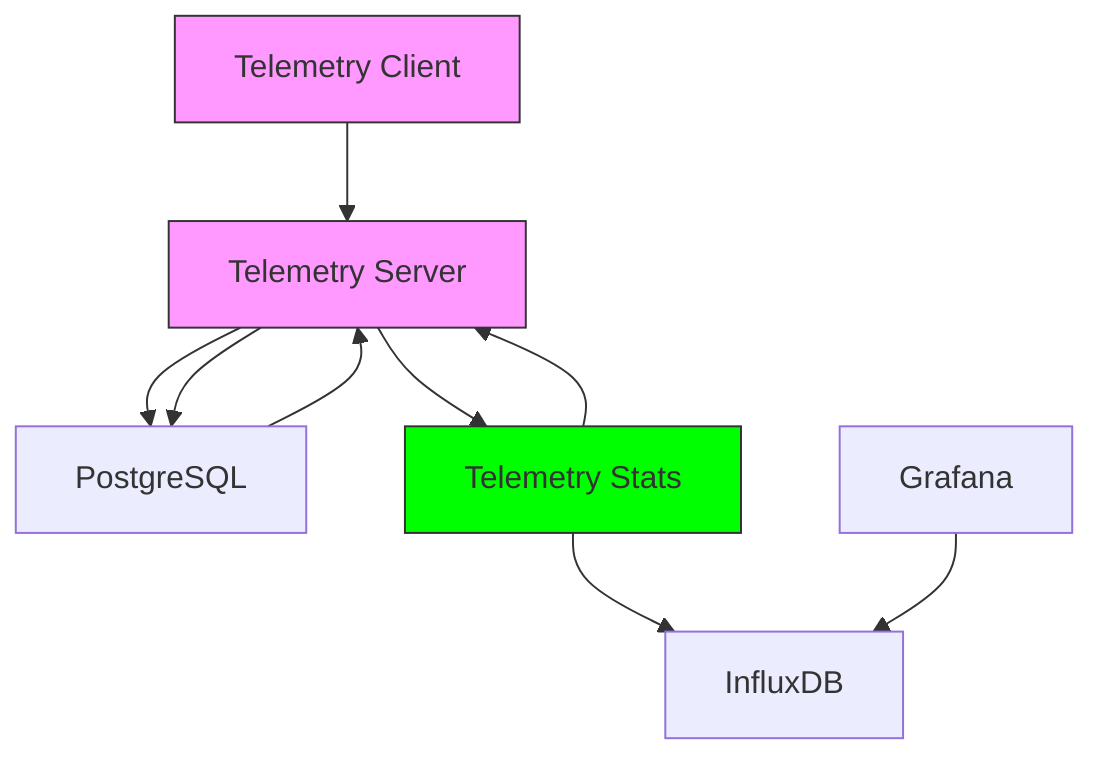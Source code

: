 flowchart TD
    TS[Telemetry Server]
    TC[Telemetry Client]

    PG[PostgreSQL]
    TST[Telemetry Stats]
    INF[InfluxDB]
    GRF[Grafana]

    TC  --> TS
    TS  --> PG
    TST --> TS
    TS  --> PG
    PG  --> TS
    TS  --> TST
    TST --> INF
    GRF --> INF

    style TS fill:#f9f,stroke:#333;
    style TC fill:#f9f,stroke:#333;
    style TST fill:#00ff00,stroke:#333;